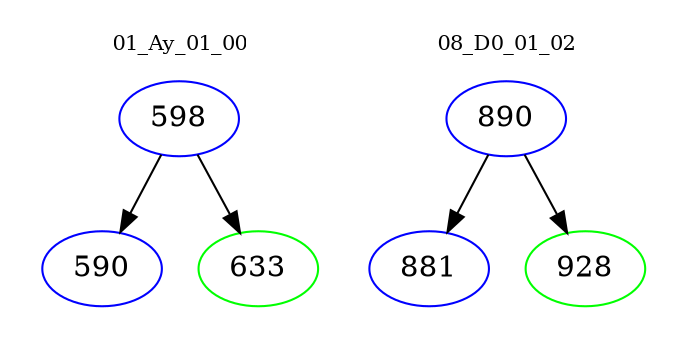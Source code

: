 digraph{
subgraph cluster_0 {
color = white
label = "01_Ay_01_00";
fontsize=10;
T0_598 [label="598", color="blue"]
T0_598 -> T0_590 [color="black"]
T0_590 [label="590", color="blue"]
T0_598 -> T0_633 [color="black"]
T0_633 [label="633", color="green"]
}
subgraph cluster_1 {
color = white
label = "08_D0_01_02";
fontsize=10;
T1_890 [label="890", color="blue"]
T1_890 -> T1_881 [color="black"]
T1_881 [label="881", color="blue"]
T1_890 -> T1_928 [color="black"]
T1_928 [label="928", color="green"]
}
}
